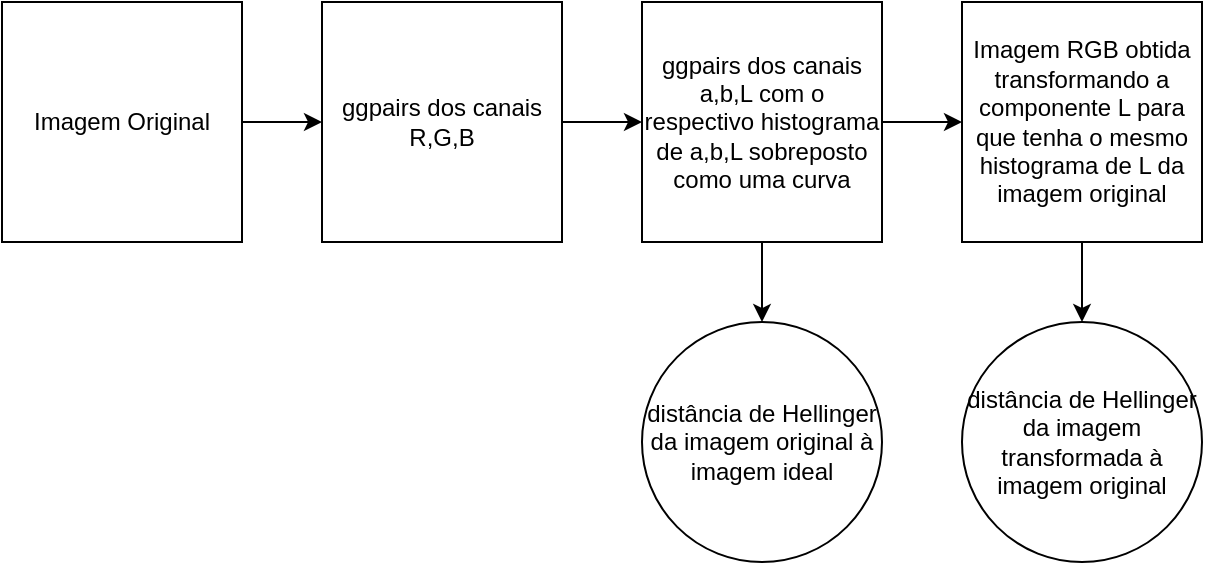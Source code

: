 <mxfile version="14.1.8" type="device"><diagram id="_bA51qTnyS4Vc7VW80ZE" name="Page-1"><mxGraphModel dx="1106" dy="997" grid="1" gridSize="10" guides="1" tooltips="1" connect="1" arrows="1" fold="1" page="1" pageScale="1" pageWidth="850" pageHeight="1100" math="0" shadow="0"><root><mxCell id="0"/><mxCell id="1" parent="0"/><mxCell id="iNa3PUSBYl9UW9qvmq4M-4" value="" style="edgeStyle=orthogonalEdgeStyle;rounded=0;orthogonalLoop=1;jettySize=auto;html=1;" edge="1" parent="1" source="iNa3PUSBYl9UW9qvmq4M-1" target="iNa3PUSBYl9UW9qvmq4M-3"><mxGeometry relative="1" as="geometry"/></mxCell><mxCell id="iNa3PUSBYl9UW9qvmq4M-1" value="Imagem Original" style="rounded=0;whiteSpace=wrap;html=1;" vertex="1" parent="1"><mxGeometry x="40" y="40" width="120" height="120" as="geometry"/></mxCell><mxCell id="iNa3PUSBYl9UW9qvmq4M-6" value="" style="edgeStyle=orthogonalEdgeStyle;rounded=0;orthogonalLoop=1;jettySize=auto;html=1;" edge="1" parent="1" source="iNa3PUSBYl9UW9qvmq4M-3" target="iNa3PUSBYl9UW9qvmq4M-5"><mxGeometry relative="1" as="geometry"/></mxCell><mxCell id="iNa3PUSBYl9UW9qvmq4M-3" value="ggpairs dos canais R,G,B" style="rounded=0;whiteSpace=wrap;html=1;" vertex="1" parent="1"><mxGeometry x="200" y="40" width="120" height="120" as="geometry"/></mxCell><mxCell id="iNa3PUSBYl9UW9qvmq4M-8" value="" style="edgeStyle=orthogonalEdgeStyle;rounded=0;orthogonalLoop=1;jettySize=auto;html=1;" edge="1" parent="1" source="iNa3PUSBYl9UW9qvmq4M-5" target="iNa3PUSBYl9UW9qvmq4M-7"><mxGeometry relative="1" as="geometry"/></mxCell><mxCell id="iNa3PUSBYl9UW9qvmq4M-10" value="" style="edgeStyle=orthogonalEdgeStyle;rounded=0;orthogonalLoop=1;jettySize=auto;html=1;" edge="1" parent="1" source="iNa3PUSBYl9UW9qvmq4M-5" target="iNa3PUSBYl9UW9qvmq4M-9"><mxGeometry relative="1" as="geometry"/></mxCell><mxCell id="iNa3PUSBYl9UW9qvmq4M-5" value="ggpairs dos canais a,b,L com o respectivo histograma de a,b,L sobreposto como uma curva" style="whiteSpace=wrap;html=1;rounded=0;" vertex="1" parent="1"><mxGeometry x="360" y="40" width="120" height="120" as="geometry"/></mxCell><mxCell id="iNa3PUSBYl9UW9qvmq4M-7" value="distância de Hellinger da imagem original à imagem ideal" style="ellipse;whiteSpace=wrap;html=1;rounded=0;" vertex="1" parent="1"><mxGeometry x="360" y="200" width="120" height="120" as="geometry"/></mxCell><mxCell id="iNa3PUSBYl9UW9qvmq4M-12" value="" style="edgeStyle=orthogonalEdgeStyle;rounded=0;orthogonalLoop=1;jettySize=auto;html=1;" edge="1" parent="1" source="iNa3PUSBYl9UW9qvmq4M-9" target="iNa3PUSBYl9UW9qvmq4M-11"><mxGeometry relative="1" as="geometry"/></mxCell><mxCell id="iNa3PUSBYl9UW9qvmq4M-9" value="Imagem RGB obtida transformando a componente L para que tenha o mesmo histograma de L da imagem original" style="whiteSpace=wrap;html=1;rounded=0;" vertex="1" parent="1"><mxGeometry x="520" y="40" width="120" height="120" as="geometry"/></mxCell><mxCell id="iNa3PUSBYl9UW9qvmq4M-11" value="distância de Hellinger da imagem transformada à imagem original" style="ellipse;whiteSpace=wrap;html=1;rounded=0;" vertex="1" parent="1"><mxGeometry x="520" y="200" width="120" height="120" as="geometry"/></mxCell></root></mxGraphModel></diagram></mxfile>